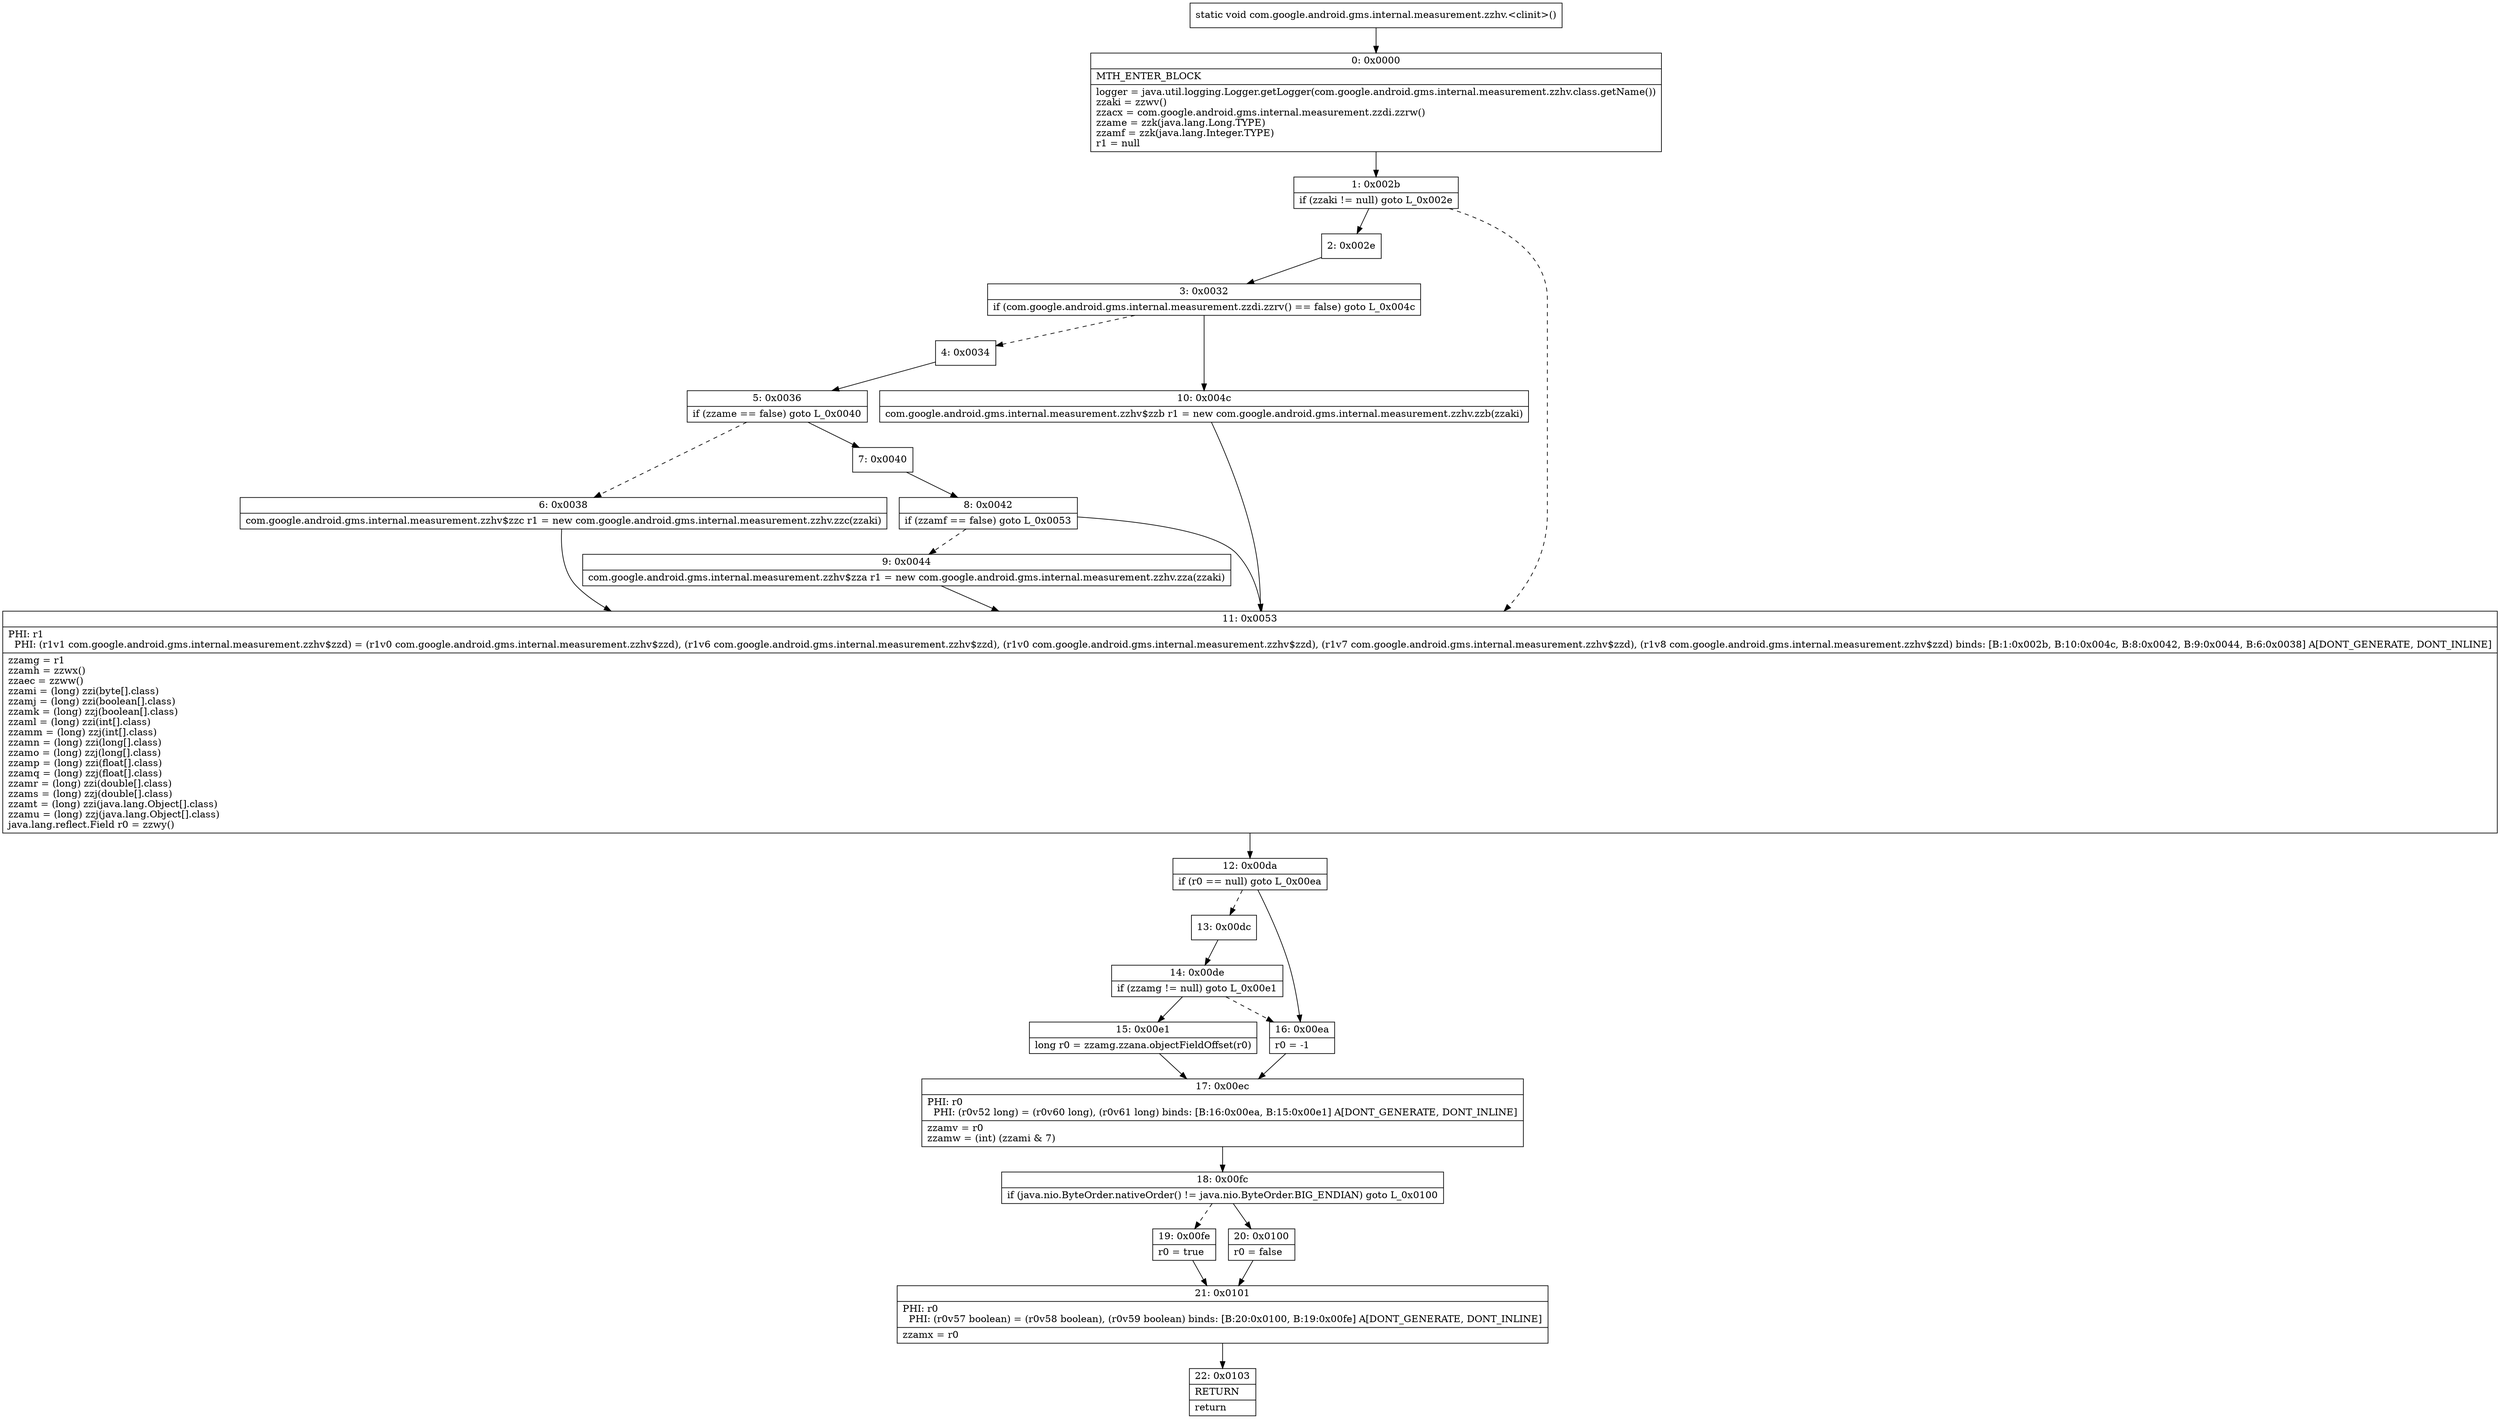 digraph "CFG forcom.google.android.gms.internal.measurement.zzhv.\<clinit\>()V" {
Node_0 [shape=record,label="{0\:\ 0x0000|MTH_ENTER_BLOCK\l|logger = java.util.logging.Logger.getLogger(com.google.android.gms.internal.measurement.zzhv.class.getName())\lzzaki = zzwv()\lzzacx = com.google.android.gms.internal.measurement.zzdi.zzrw()\lzzame = zzk(java.lang.Long.TYPE)\lzzamf = zzk(java.lang.Integer.TYPE)\lr1 = null\l}"];
Node_1 [shape=record,label="{1\:\ 0x002b|if (zzaki != null) goto L_0x002e\l}"];
Node_2 [shape=record,label="{2\:\ 0x002e}"];
Node_3 [shape=record,label="{3\:\ 0x0032|if (com.google.android.gms.internal.measurement.zzdi.zzrv() == false) goto L_0x004c\l}"];
Node_4 [shape=record,label="{4\:\ 0x0034}"];
Node_5 [shape=record,label="{5\:\ 0x0036|if (zzame == false) goto L_0x0040\l}"];
Node_6 [shape=record,label="{6\:\ 0x0038|com.google.android.gms.internal.measurement.zzhv$zzc r1 = new com.google.android.gms.internal.measurement.zzhv.zzc(zzaki)\l}"];
Node_7 [shape=record,label="{7\:\ 0x0040}"];
Node_8 [shape=record,label="{8\:\ 0x0042|if (zzamf == false) goto L_0x0053\l}"];
Node_9 [shape=record,label="{9\:\ 0x0044|com.google.android.gms.internal.measurement.zzhv$zza r1 = new com.google.android.gms.internal.measurement.zzhv.zza(zzaki)\l}"];
Node_10 [shape=record,label="{10\:\ 0x004c|com.google.android.gms.internal.measurement.zzhv$zzb r1 = new com.google.android.gms.internal.measurement.zzhv.zzb(zzaki)\l}"];
Node_11 [shape=record,label="{11\:\ 0x0053|PHI: r1 \l  PHI: (r1v1 com.google.android.gms.internal.measurement.zzhv$zzd) = (r1v0 com.google.android.gms.internal.measurement.zzhv$zzd), (r1v6 com.google.android.gms.internal.measurement.zzhv$zzd), (r1v0 com.google.android.gms.internal.measurement.zzhv$zzd), (r1v7 com.google.android.gms.internal.measurement.zzhv$zzd), (r1v8 com.google.android.gms.internal.measurement.zzhv$zzd) binds: [B:1:0x002b, B:10:0x004c, B:8:0x0042, B:9:0x0044, B:6:0x0038] A[DONT_GENERATE, DONT_INLINE]\l|zzamg = r1\lzzamh = zzwx()\lzzaec = zzww()\lzzami = (long) zzi(byte[].class)\lzzamj = (long) zzi(boolean[].class)\lzzamk = (long) zzj(boolean[].class)\lzzaml = (long) zzi(int[].class)\lzzamm = (long) zzj(int[].class)\lzzamn = (long) zzi(long[].class)\lzzamo = (long) zzj(long[].class)\lzzamp = (long) zzi(float[].class)\lzzamq = (long) zzj(float[].class)\lzzamr = (long) zzi(double[].class)\lzzams = (long) zzj(double[].class)\lzzamt = (long) zzi(java.lang.Object[].class)\lzzamu = (long) zzj(java.lang.Object[].class)\ljava.lang.reflect.Field r0 = zzwy()\l}"];
Node_12 [shape=record,label="{12\:\ 0x00da|if (r0 == null) goto L_0x00ea\l}"];
Node_13 [shape=record,label="{13\:\ 0x00dc}"];
Node_14 [shape=record,label="{14\:\ 0x00de|if (zzamg != null) goto L_0x00e1\l}"];
Node_15 [shape=record,label="{15\:\ 0x00e1|long r0 = zzamg.zzana.objectFieldOffset(r0)\l}"];
Node_16 [shape=record,label="{16\:\ 0x00ea|r0 = \-1\l}"];
Node_17 [shape=record,label="{17\:\ 0x00ec|PHI: r0 \l  PHI: (r0v52 long) = (r0v60 long), (r0v61 long) binds: [B:16:0x00ea, B:15:0x00e1] A[DONT_GENERATE, DONT_INLINE]\l|zzamv = r0\lzzamw = (int) (zzami & 7)\l}"];
Node_18 [shape=record,label="{18\:\ 0x00fc|if (java.nio.ByteOrder.nativeOrder() != java.nio.ByteOrder.BIG_ENDIAN) goto L_0x0100\l}"];
Node_19 [shape=record,label="{19\:\ 0x00fe|r0 = true\l}"];
Node_20 [shape=record,label="{20\:\ 0x0100|r0 = false\l}"];
Node_21 [shape=record,label="{21\:\ 0x0101|PHI: r0 \l  PHI: (r0v57 boolean) = (r0v58 boolean), (r0v59 boolean) binds: [B:20:0x0100, B:19:0x00fe] A[DONT_GENERATE, DONT_INLINE]\l|zzamx = r0\l}"];
Node_22 [shape=record,label="{22\:\ 0x0103|RETURN\l|return\l}"];
MethodNode[shape=record,label="{static void com.google.android.gms.internal.measurement.zzhv.\<clinit\>() }"];
MethodNode -> Node_0;
Node_0 -> Node_1;
Node_1 -> Node_2;
Node_1 -> Node_11[style=dashed];
Node_2 -> Node_3;
Node_3 -> Node_4[style=dashed];
Node_3 -> Node_10;
Node_4 -> Node_5;
Node_5 -> Node_6[style=dashed];
Node_5 -> Node_7;
Node_6 -> Node_11;
Node_7 -> Node_8;
Node_8 -> Node_9[style=dashed];
Node_8 -> Node_11;
Node_9 -> Node_11;
Node_10 -> Node_11;
Node_11 -> Node_12;
Node_12 -> Node_13[style=dashed];
Node_12 -> Node_16;
Node_13 -> Node_14;
Node_14 -> Node_15;
Node_14 -> Node_16[style=dashed];
Node_15 -> Node_17;
Node_16 -> Node_17;
Node_17 -> Node_18;
Node_18 -> Node_19[style=dashed];
Node_18 -> Node_20;
Node_19 -> Node_21;
Node_20 -> Node_21;
Node_21 -> Node_22;
}

